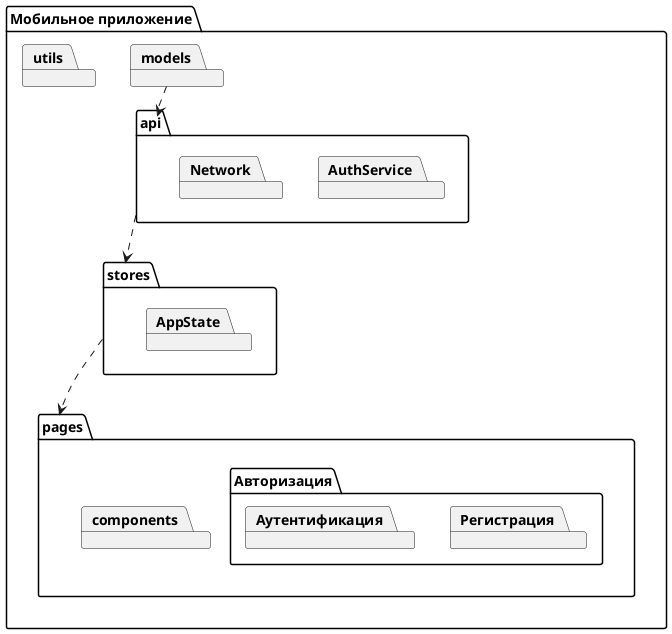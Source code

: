 @startuml logical-view

package mobile as "Мобильное приложение" {
    package api {
        package AuthService
        package Network
    }

    package models
    package pages {
        package components
        package auth as "Авторизация" {
            package "Регистрация"

            package "Аутентификация"
        }
    }

    package stores {
        package AppState
    }

    package utils {

    }


}

models ..> api
api ..> stores
stores ..> pages

@enduml
